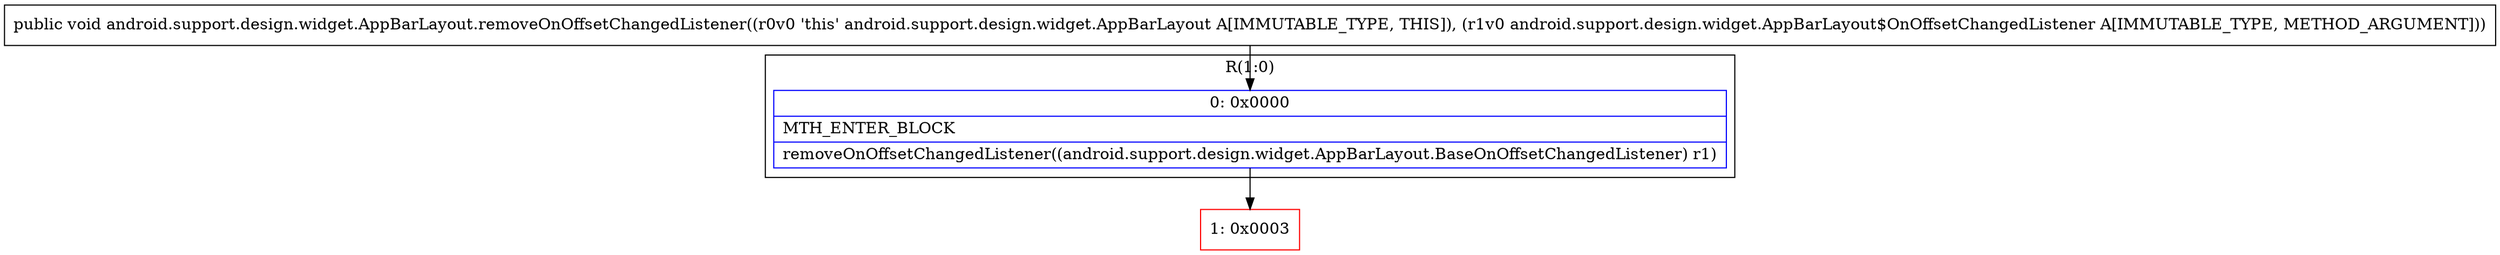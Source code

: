 digraph "CFG forandroid.support.design.widget.AppBarLayout.removeOnOffsetChangedListener(Landroid\/support\/design\/widget\/AppBarLayout$OnOffsetChangedListener;)V" {
subgraph cluster_Region_1164098489 {
label = "R(1:0)";
node [shape=record,color=blue];
Node_0 [shape=record,label="{0\:\ 0x0000|MTH_ENTER_BLOCK\l|removeOnOffsetChangedListener((android.support.design.widget.AppBarLayout.BaseOnOffsetChangedListener) r1)\l}"];
}
Node_1 [shape=record,color=red,label="{1\:\ 0x0003}"];
MethodNode[shape=record,label="{public void android.support.design.widget.AppBarLayout.removeOnOffsetChangedListener((r0v0 'this' android.support.design.widget.AppBarLayout A[IMMUTABLE_TYPE, THIS]), (r1v0 android.support.design.widget.AppBarLayout$OnOffsetChangedListener A[IMMUTABLE_TYPE, METHOD_ARGUMENT])) }"];
MethodNode -> Node_0;
Node_0 -> Node_1;
}

